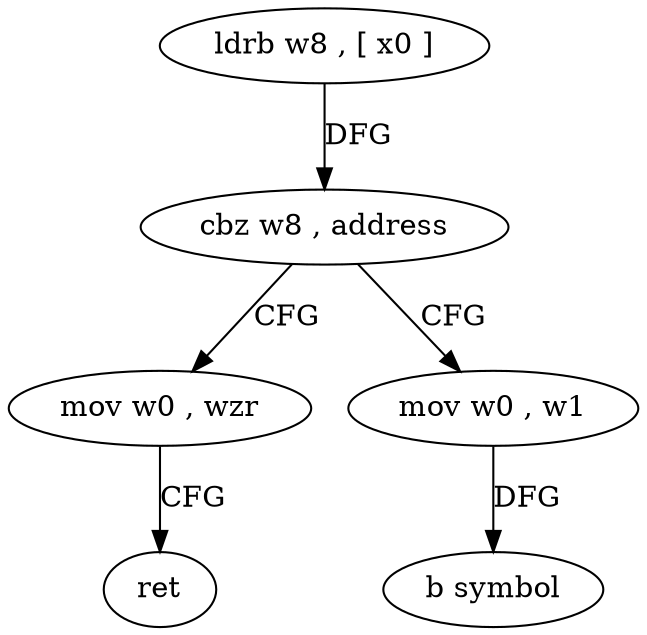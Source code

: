 digraph "func" {
"4210988" [label = "ldrb w8 , [ x0 ]" ]
"4210992" [label = "cbz w8 , address" ]
"4211004" [label = "mov w0 , wzr" ]
"4210996" [label = "mov w0 , w1" ]
"4211008" [label = "ret" ]
"4211000" [label = "b symbol" ]
"4210988" -> "4210992" [ label = "DFG" ]
"4210992" -> "4211004" [ label = "CFG" ]
"4210992" -> "4210996" [ label = "CFG" ]
"4211004" -> "4211008" [ label = "CFG" ]
"4210996" -> "4211000" [ label = "DFG" ]
}
